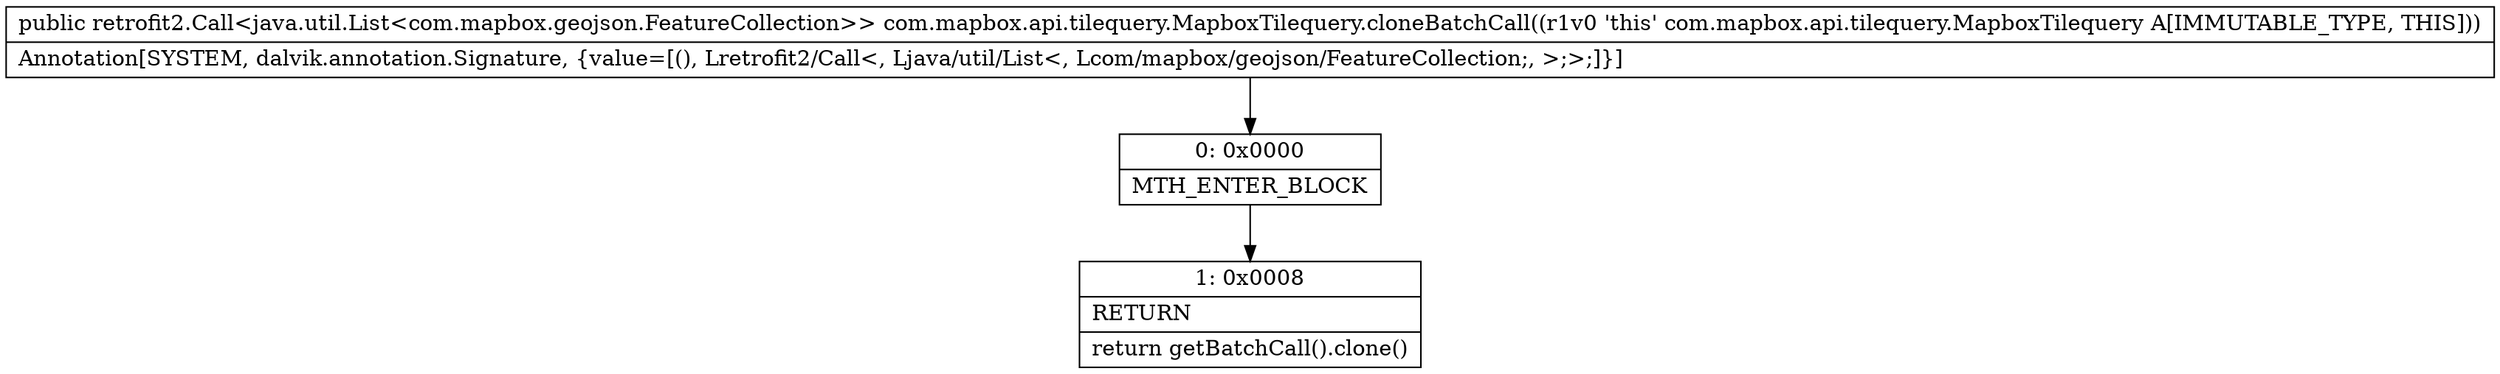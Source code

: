 digraph "CFG forcom.mapbox.api.tilequery.MapboxTilequery.cloneBatchCall()Lretrofit2\/Call;" {
Node_0 [shape=record,label="{0\:\ 0x0000|MTH_ENTER_BLOCK\l}"];
Node_1 [shape=record,label="{1\:\ 0x0008|RETURN\l|return getBatchCall().clone()\l}"];
MethodNode[shape=record,label="{public retrofit2.Call\<java.util.List\<com.mapbox.geojson.FeatureCollection\>\> com.mapbox.api.tilequery.MapboxTilequery.cloneBatchCall((r1v0 'this' com.mapbox.api.tilequery.MapboxTilequery A[IMMUTABLE_TYPE, THIS]))  | Annotation[SYSTEM, dalvik.annotation.Signature, \{value=[(), Lretrofit2\/Call\<, Ljava\/util\/List\<, Lcom\/mapbox\/geojson\/FeatureCollection;, \>;\>;]\}]\l}"];
MethodNode -> Node_0;
Node_0 -> Node_1;
}


